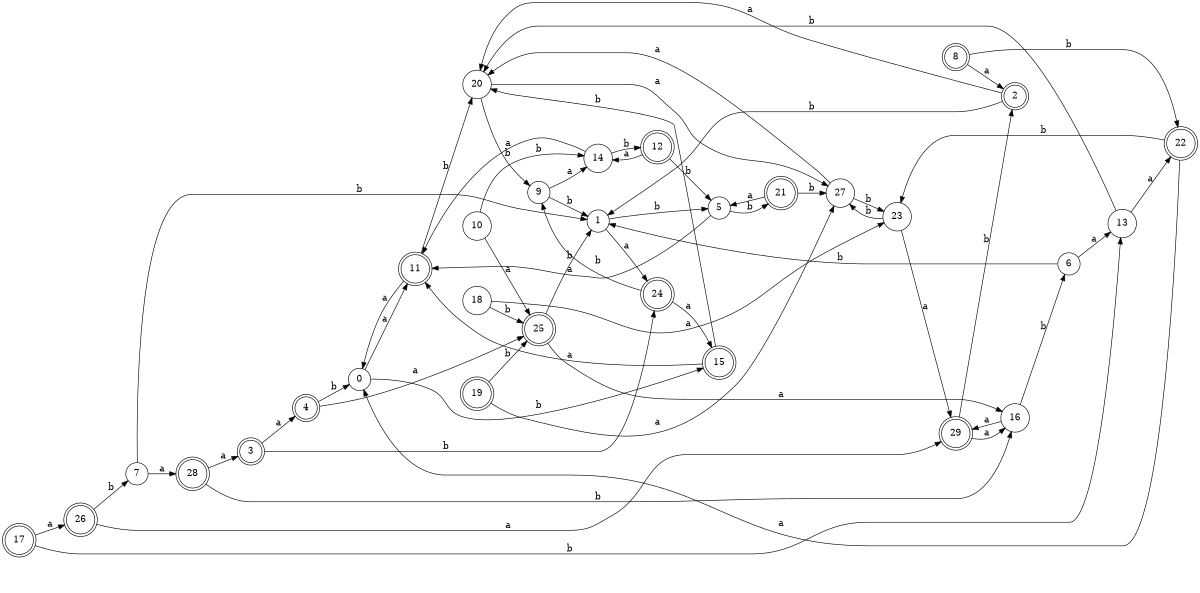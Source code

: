 digraph n24_5 {
__start0 [label="" shape="none"];

rankdir=LR;
size="8,5";

s0 [style="filled", color="black", fillcolor="white" shape="circle", label="0"];
s1 [style="filled", color="black", fillcolor="white" shape="circle", label="1"];
s2 [style="rounded,filled", color="black", fillcolor="white" shape="doublecircle", label="2"];
s3 [style="rounded,filled", color="black", fillcolor="white" shape="doublecircle", label="3"];
s4 [style="rounded,filled", color="black", fillcolor="white" shape="doublecircle", label="4"];
s5 [style="filled", color="black", fillcolor="white" shape="circle", label="5"];
s6 [style="filled", color="black", fillcolor="white" shape="circle", label="6"];
s7 [style="filled", color="black", fillcolor="white" shape="circle", label="7"];
s8 [style="rounded,filled", color="black", fillcolor="white" shape="doublecircle", label="8"];
s9 [style="filled", color="black", fillcolor="white" shape="circle", label="9"];
s10 [style="filled", color="black", fillcolor="white" shape="circle", label="10"];
s11 [style="rounded,filled", color="black", fillcolor="white" shape="doublecircle", label="11"];
s12 [style="rounded,filled", color="black", fillcolor="white" shape="doublecircle", label="12"];
s13 [style="filled", color="black", fillcolor="white" shape="circle", label="13"];
s14 [style="filled", color="black", fillcolor="white" shape="circle", label="14"];
s15 [style="rounded,filled", color="black", fillcolor="white" shape="doublecircle", label="15"];
s16 [style="filled", color="black", fillcolor="white" shape="circle", label="16"];
s17 [style="rounded,filled", color="black", fillcolor="white" shape="doublecircle", label="17"];
s18 [style="filled", color="black", fillcolor="white" shape="circle", label="18"];
s19 [style="rounded,filled", color="black", fillcolor="white" shape="doublecircle", label="19"];
s20 [style="filled", color="black", fillcolor="white" shape="circle", label="20"];
s21 [style="rounded,filled", color="black", fillcolor="white" shape="doublecircle", label="21"];
s22 [style="rounded,filled", color="black", fillcolor="white" shape="doublecircle", label="22"];
s23 [style="filled", color="black", fillcolor="white" shape="circle", label="23"];
s24 [style="rounded,filled", color="black", fillcolor="white" shape="doublecircle", label="24"];
s25 [style="rounded,filled", color="black", fillcolor="white" shape="doublecircle", label="25"];
s26 [style="rounded,filled", color="black", fillcolor="white" shape="doublecircle", label="26"];
s27 [style="filled", color="black", fillcolor="white" shape="circle", label="27"];
s28 [style="rounded,filled", color="black", fillcolor="white" shape="doublecircle", label="28"];
s29 [style="rounded,filled", color="black", fillcolor="white" shape="doublecircle", label="29"];
s0 -> s11 [label="a"];
s0 -> s15 [label="b"];
s1 -> s24 [label="a"];
s1 -> s5 [label="b"];
s2 -> s20 [label="a"];
s2 -> s1 [label="b"];
s3 -> s4 [label="a"];
s3 -> s24 [label="b"];
s4 -> s25 [label="a"];
s4 -> s0 [label="b"];
s5 -> s11 [label="a"];
s5 -> s21 [label="b"];
s6 -> s13 [label="a"];
s6 -> s1 [label="b"];
s7 -> s28 [label="a"];
s7 -> s1 [label="b"];
s8 -> s2 [label="a"];
s8 -> s22 [label="b"];
s9 -> s14 [label="a"];
s9 -> s1 [label="b"];
s10 -> s25 [label="a"];
s10 -> s14 [label="b"];
s11 -> s0 [label="a"];
s11 -> s20 [label="b"];
s12 -> s14 [label="a"];
s12 -> s5 [label="b"];
s13 -> s22 [label="a"];
s13 -> s20 [label="b"];
s14 -> s11 [label="a"];
s14 -> s12 [label="b"];
s15 -> s11 [label="a"];
s15 -> s20 [label="b"];
s16 -> s29 [label="a"];
s16 -> s6 [label="b"];
s17 -> s26 [label="a"];
s17 -> s13 [label="b"];
s18 -> s23 [label="a"];
s18 -> s25 [label="b"];
s19 -> s27 [label="a"];
s19 -> s25 [label="b"];
s20 -> s27 [label="a"];
s20 -> s9 [label="b"];
s21 -> s5 [label="a"];
s21 -> s27 [label="b"];
s22 -> s0 [label="a"];
s22 -> s23 [label="b"];
s23 -> s29 [label="a"];
s23 -> s27 [label="b"];
s24 -> s15 [label="a"];
s24 -> s9 [label="b"];
s25 -> s16 [label="a"];
s25 -> s1 [label="b"];
s26 -> s29 [label="a"];
s26 -> s7 [label="b"];
s27 -> s20 [label="a"];
s27 -> s23 [label="b"];
s28 -> s3 [label="a"];
s28 -> s16 [label="b"];
s29 -> s16 [label="a"];
s29 -> s2 [label="b"];

}